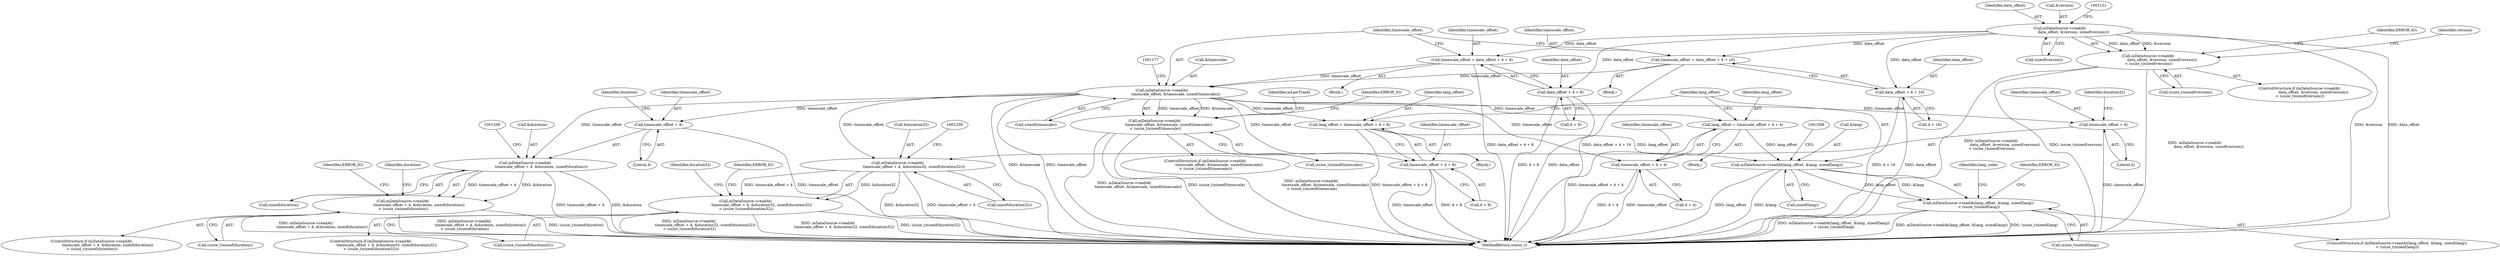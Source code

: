 digraph "0_Android_463a6f807e187828442949d1924e143cf07778c6@API" {
"1001124" [label="(Call,mDataSource->readAt(\n                        data_offset, &version, sizeof(version)))"];
"1001123" [label="(Call,mDataSource->readAt(\n                        data_offset, &version, sizeof(version))\n < (ssize_t)sizeof(version))"];
"1001143" [label="(Call,timescale_offset = data_offset + 4 + 16)"];
"1001170" [label="(Call,mDataSource->readAt(\n                        timescale_offset, &timescale, sizeof(timescale)))"];
"1001169" [label="(Call,mDataSource->readAt(\n                        timescale_offset, &timescale, sizeof(timescale))\n < (ssize_t)sizeof(timescale))"];
"1001200" [label="(Call,mDataSource->readAt(\n                            timescale_offset + 4, &duration, sizeof(duration)))"];
"1001199" [label="(Call,mDataSource->readAt(\n                            timescale_offset + 4, &duration, sizeof(duration))\n < (ssize_t)sizeof(duration))"];
"1001201" [label="(Call,timescale_offset + 4)"];
"1001230" [label="(Call,mDataSource->readAt(\n                            timescale_offset + 4, &duration32, sizeof(duration32)))"];
"1001229" [label="(Call,mDataSource->readAt(\n                            timescale_offset + 4, &duration32, sizeof(duration32))\n < (ssize_t)sizeof(duration32))"];
"1001231" [label="(Call,timescale_offset + 4)"];
"1001275" [label="(Call,lang_offset = timescale_offset + 4 + 8)"];
"1001301" [label="(Call,mDataSource->readAt(lang_offset, &lang, sizeof(lang)))"];
"1001300" [label="(Call,mDataSource->readAt(lang_offset, &lang, sizeof(lang))\n < (ssize_t)sizeof(lang))"];
"1001277" [label="(Call,timescale_offset + 4 + 8)"];
"1001288" [label="(Call,lang_offset = timescale_offset + 4 + 4)"];
"1001290" [label="(Call,timescale_offset + 4 + 4)"];
"1001145" [label="(Call,data_offset + 4 + 16)"];
"1001156" [label="(Call,timescale_offset = data_offset + 4 + 8)"];
"1001158" [label="(Call,data_offset + 4 + 8)"];
"1001144" [label="(Identifier,timescale_offset)"];
"1001234" [label="(Call,&duration32)"];
"1001199" [label="(Call,mDataSource->readAt(\n                            timescale_offset + 4, &duration, sizeof(duration))\n < (ssize_t)sizeof(duration))"];
"1001317" [label="(Identifier,lang_code)"];
"1001290" [label="(Call,timescale_offset + 4 + 4)"];
"1001168" [label="(ControlStructure,if (mDataSource->readAt(\n                        timescale_offset, &timescale, sizeof(timescale))\n < (ssize_t)sizeof(timescale)))"];
"1001142" [label="(Block,)"];
"1001124" [label="(Call,mDataSource->readAt(\n                        data_offset, &version, sizeof(version)))"];
"1001159" [label="(Identifier,data_offset)"];
"1001170" [label="(Call,mDataSource->readAt(\n                        timescale_offset, &timescale, sizeof(timescale)))"];
"1001238" [label="(Call,(ssize_t)sizeof(duration32))"];
"1001278" [label="(Identifier,timescale_offset)"];
"1001160" [label="(Call,4 + 8)"];
"1001208" [label="(Call,(ssize_t)sizeof(duration))"];
"1001287" [label="(Block,)"];
"1001232" [label="(Identifier,timescale_offset)"];
"1001292" [label="(Call,4 + 4)"];
"1001125" [label="(Identifier,data_offset)"];
"1001147" [label="(Call,4 + 16)"];
"1001277" [label="(Call,timescale_offset + 4 + 8)"];
"1001130" [label="(Call,(ssize_t)sizeof(version))"];
"1001157" [label="(Identifier,timescale_offset)"];
"1001169" [label="(Call,mDataSource->readAt(\n                        timescale_offset, &timescale, sizeof(timescale))\n < (ssize_t)sizeof(timescale))"];
"1001158" [label="(Call,data_offset + 4 + 8)"];
"1001201" [label="(Call,timescale_offset + 4)"];
"1001230" [label="(Call,mDataSource->readAt(\n                            timescale_offset + 4, &duration32, sizeof(duration32)))"];
"1001275" [label="(Call,lang_offset = timescale_offset + 4 + 8)"];
"1001228" [label="(ControlStructure,if (mDataSource->readAt(\n                            timescale_offset + 4, &duration32, sizeof(duration32))\n < (ssize_t)sizeof(duration32)))"];
"1001128" [label="(Call,sizeof(version))"];
"1001140" [label="(Identifier,version)"];
"1001126" [label="(Call,&version)"];
"1001185" [label="(Identifier,mLastTrack)"];
"1001279" [label="(Call,4 + 8)"];
"1001291" [label="(Identifier,timescale_offset)"];
"1001229" [label="(Call,mDataSource->readAt(\n                            timescale_offset + 4, &duration32, sizeof(duration32))\n < (ssize_t)sizeof(duration32))"];
"1001217" [label="(Identifier,duration)"];
"1001155" [label="(Block,)"];
"1001202" [label="(Identifier,timescale_offset)"];
"1001123" [label="(Call,mDataSource->readAt(\n                        data_offset, &version, sizeof(version))\n < (ssize_t)sizeof(version))"];
"1001200" [label="(Call,mDataSource->readAt(\n                            timescale_offset + 4, &duration, sizeof(duration)))"];
"1001171" [label="(Identifier,timescale_offset)"];
"1001302" [label="(Identifier,lang_offset)"];
"1001313" [label="(Identifier,ERROR_IO)"];
"1001274" [label="(Block,)"];
"1001176" [label="(Call,(ssize_t)sizeof(timescale))"];
"1001206" [label="(Call,sizeof(duration))"];
"1001276" [label="(Identifier,lang_offset)"];
"1001172" [label="(Call,&timescale)"];
"1001301" [label="(Call,mDataSource->readAt(lang_offset, &lang, sizeof(lang)))"];
"1001214" [label="(Identifier,ERROR_IO)"];
"1001233" [label="(Literal,4)"];
"1001146" [label="(Identifier,data_offset)"];
"1001235" [label="(Identifier,duration32)"];
"1001182" [label="(Identifier,ERROR_IO)"];
"1001136" [label="(Identifier,ERROR_IO)"];
"1001307" [label="(Call,(ssize_t)sizeof(lang))"];
"1001205" [label="(Identifier,duration)"];
"1001299" [label="(ControlStructure,if (mDataSource->readAt(lang_offset, &lang, sizeof(lang))\n < (ssize_t)sizeof(lang)))"];
"1001143" [label="(Call,timescale_offset = data_offset + 4 + 16)"];
"1001156" [label="(Call,timescale_offset = data_offset + 4 + 8)"];
"1001289" [label="(Identifier,lang_offset)"];
"1001288" [label="(Call,lang_offset = timescale_offset + 4 + 4)"];
"1001305" [label="(Call,sizeof(lang))"];
"1001236" [label="(Call,sizeof(duration32))"];
"1001247" [label="(Identifier,duration32)"];
"1001204" [label="(Call,&duration)"];
"1001122" [label="(ControlStructure,if (mDataSource->readAt(\n                        data_offset, &version, sizeof(version))\n < (ssize_t)sizeof(version)))"];
"1001174" [label="(Call,sizeof(timescale))"];
"1001231" [label="(Call,timescale_offset + 4)"];
"1002918" [label="(MethodReturn,status_t)"];
"1001145" [label="(Call,data_offset + 4 + 16)"];
"1001203" [label="(Literal,4)"];
"1001300" [label="(Call,mDataSource->readAt(lang_offset, &lang, sizeof(lang))\n < (ssize_t)sizeof(lang))"];
"1001244" [label="(Identifier,ERROR_IO)"];
"1001198" [label="(ControlStructure,if (mDataSource->readAt(\n                            timescale_offset + 4, &duration, sizeof(duration))\n < (ssize_t)sizeof(duration)))"];
"1001303" [label="(Call,&lang)"];
"1001124" -> "1001123"  [label="AST: "];
"1001124" -> "1001128"  [label="CFG: "];
"1001125" -> "1001124"  [label="AST: "];
"1001126" -> "1001124"  [label="AST: "];
"1001128" -> "1001124"  [label="AST: "];
"1001131" -> "1001124"  [label="CFG: "];
"1001124" -> "1002918"  [label="DDG: &version"];
"1001124" -> "1002918"  [label="DDG: data_offset"];
"1001124" -> "1001123"  [label="DDG: data_offset"];
"1001124" -> "1001123"  [label="DDG: &version"];
"1001124" -> "1001143"  [label="DDG: data_offset"];
"1001124" -> "1001145"  [label="DDG: data_offset"];
"1001124" -> "1001156"  [label="DDG: data_offset"];
"1001124" -> "1001158"  [label="DDG: data_offset"];
"1001123" -> "1001122"  [label="AST: "];
"1001123" -> "1001130"  [label="CFG: "];
"1001130" -> "1001123"  [label="AST: "];
"1001136" -> "1001123"  [label="CFG: "];
"1001140" -> "1001123"  [label="CFG: "];
"1001123" -> "1002918"  [label="DDG: (ssize_t)sizeof(version)"];
"1001123" -> "1002918"  [label="DDG: mDataSource->readAt(\n                        data_offset, &version, sizeof(version))"];
"1001123" -> "1002918"  [label="DDG: mDataSource->readAt(\n                        data_offset, &version, sizeof(version))\n < (ssize_t)sizeof(version)"];
"1001143" -> "1001142"  [label="AST: "];
"1001143" -> "1001145"  [label="CFG: "];
"1001144" -> "1001143"  [label="AST: "];
"1001145" -> "1001143"  [label="AST: "];
"1001171" -> "1001143"  [label="CFG: "];
"1001143" -> "1002918"  [label="DDG: data_offset + 4 + 16"];
"1001143" -> "1001170"  [label="DDG: timescale_offset"];
"1001170" -> "1001169"  [label="AST: "];
"1001170" -> "1001174"  [label="CFG: "];
"1001171" -> "1001170"  [label="AST: "];
"1001172" -> "1001170"  [label="AST: "];
"1001174" -> "1001170"  [label="AST: "];
"1001177" -> "1001170"  [label="CFG: "];
"1001170" -> "1002918"  [label="DDG: &timescale"];
"1001170" -> "1002918"  [label="DDG: timescale_offset"];
"1001170" -> "1001169"  [label="DDG: timescale_offset"];
"1001170" -> "1001169"  [label="DDG: &timescale"];
"1001156" -> "1001170"  [label="DDG: timescale_offset"];
"1001170" -> "1001200"  [label="DDG: timescale_offset"];
"1001170" -> "1001201"  [label="DDG: timescale_offset"];
"1001170" -> "1001230"  [label="DDG: timescale_offset"];
"1001170" -> "1001231"  [label="DDG: timescale_offset"];
"1001170" -> "1001275"  [label="DDG: timescale_offset"];
"1001170" -> "1001277"  [label="DDG: timescale_offset"];
"1001170" -> "1001288"  [label="DDG: timescale_offset"];
"1001170" -> "1001290"  [label="DDG: timescale_offset"];
"1001169" -> "1001168"  [label="AST: "];
"1001169" -> "1001176"  [label="CFG: "];
"1001176" -> "1001169"  [label="AST: "];
"1001182" -> "1001169"  [label="CFG: "];
"1001185" -> "1001169"  [label="CFG: "];
"1001169" -> "1002918"  [label="DDG: mDataSource->readAt(\n                        timescale_offset, &timescale, sizeof(timescale))"];
"1001169" -> "1002918"  [label="DDG: (ssize_t)sizeof(timescale)"];
"1001169" -> "1002918"  [label="DDG: mDataSource->readAt(\n                        timescale_offset, &timescale, sizeof(timescale))\n < (ssize_t)sizeof(timescale)"];
"1001200" -> "1001199"  [label="AST: "];
"1001200" -> "1001206"  [label="CFG: "];
"1001201" -> "1001200"  [label="AST: "];
"1001204" -> "1001200"  [label="AST: "];
"1001206" -> "1001200"  [label="AST: "];
"1001209" -> "1001200"  [label="CFG: "];
"1001200" -> "1002918"  [label="DDG: &duration"];
"1001200" -> "1002918"  [label="DDG: timescale_offset + 4"];
"1001200" -> "1001199"  [label="DDG: timescale_offset + 4"];
"1001200" -> "1001199"  [label="DDG: &duration"];
"1001199" -> "1001198"  [label="AST: "];
"1001199" -> "1001208"  [label="CFG: "];
"1001208" -> "1001199"  [label="AST: "];
"1001214" -> "1001199"  [label="CFG: "];
"1001217" -> "1001199"  [label="CFG: "];
"1001199" -> "1002918"  [label="DDG: mDataSource->readAt(\n                            timescale_offset + 4, &duration, sizeof(duration))\n < (ssize_t)sizeof(duration)"];
"1001199" -> "1002918"  [label="DDG: (ssize_t)sizeof(duration)"];
"1001199" -> "1002918"  [label="DDG: mDataSource->readAt(\n                            timescale_offset + 4, &duration, sizeof(duration))"];
"1001201" -> "1001203"  [label="CFG: "];
"1001202" -> "1001201"  [label="AST: "];
"1001203" -> "1001201"  [label="AST: "];
"1001205" -> "1001201"  [label="CFG: "];
"1001201" -> "1002918"  [label="DDG: timescale_offset"];
"1001230" -> "1001229"  [label="AST: "];
"1001230" -> "1001236"  [label="CFG: "];
"1001231" -> "1001230"  [label="AST: "];
"1001234" -> "1001230"  [label="AST: "];
"1001236" -> "1001230"  [label="AST: "];
"1001239" -> "1001230"  [label="CFG: "];
"1001230" -> "1002918"  [label="DDG: &duration32"];
"1001230" -> "1002918"  [label="DDG: timescale_offset + 4"];
"1001230" -> "1001229"  [label="DDG: timescale_offset + 4"];
"1001230" -> "1001229"  [label="DDG: &duration32"];
"1001229" -> "1001228"  [label="AST: "];
"1001229" -> "1001238"  [label="CFG: "];
"1001238" -> "1001229"  [label="AST: "];
"1001244" -> "1001229"  [label="CFG: "];
"1001247" -> "1001229"  [label="CFG: "];
"1001229" -> "1002918"  [label="DDG: mDataSource->readAt(\n                            timescale_offset + 4, &duration32, sizeof(duration32))\n < (ssize_t)sizeof(duration32)"];
"1001229" -> "1002918"  [label="DDG: mDataSource->readAt(\n                            timescale_offset + 4, &duration32, sizeof(duration32))"];
"1001229" -> "1002918"  [label="DDG: (ssize_t)sizeof(duration32)"];
"1001231" -> "1001233"  [label="CFG: "];
"1001232" -> "1001231"  [label="AST: "];
"1001233" -> "1001231"  [label="AST: "];
"1001235" -> "1001231"  [label="CFG: "];
"1001231" -> "1002918"  [label="DDG: timescale_offset"];
"1001275" -> "1001274"  [label="AST: "];
"1001275" -> "1001277"  [label="CFG: "];
"1001276" -> "1001275"  [label="AST: "];
"1001277" -> "1001275"  [label="AST: "];
"1001302" -> "1001275"  [label="CFG: "];
"1001275" -> "1002918"  [label="DDG: timescale_offset + 4 + 8"];
"1001275" -> "1001301"  [label="DDG: lang_offset"];
"1001301" -> "1001300"  [label="AST: "];
"1001301" -> "1001305"  [label="CFG: "];
"1001302" -> "1001301"  [label="AST: "];
"1001303" -> "1001301"  [label="AST: "];
"1001305" -> "1001301"  [label="AST: "];
"1001308" -> "1001301"  [label="CFG: "];
"1001301" -> "1002918"  [label="DDG: lang_offset"];
"1001301" -> "1002918"  [label="DDG: &lang"];
"1001301" -> "1001300"  [label="DDG: lang_offset"];
"1001301" -> "1001300"  [label="DDG: &lang"];
"1001288" -> "1001301"  [label="DDG: lang_offset"];
"1001300" -> "1001299"  [label="AST: "];
"1001300" -> "1001307"  [label="CFG: "];
"1001307" -> "1001300"  [label="AST: "];
"1001313" -> "1001300"  [label="CFG: "];
"1001317" -> "1001300"  [label="CFG: "];
"1001300" -> "1002918"  [label="DDG: mDataSource->readAt(lang_offset, &lang, sizeof(lang))\n < (ssize_t)sizeof(lang)"];
"1001300" -> "1002918"  [label="DDG: mDataSource->readAt(lang_offset, &lang, sizeof(lang))"];
"1001300" -> "1002918"  [label="DDG: (ssize_t)sizeof(lang)"];
"1001277" -> "1001279"  [label="CFG: "];
"1001278" -> "1001277"  [label="AST: "];
"1001279" -> "1001277"  [label="AST: "];
"1001277" -> "1002918"  [label="DDG: timescale_offset"];
"1001277" -> "1002918"  [label="DDG: 4 + 8"];
"1001288" -> "1001287"  [label="AST: "];
"1001288" -> "1001290"  [label="CFG: "];
"1001289" -> "1001288"  [label="AST: "];
"1001290" -> "1001288"  [label="AST: "];
"1001302" -> "1001288"  [label="CFG: "];
"1001288" -> "1002918"  [label="DDG: timescale_offset + 4 + 4"];
"1001290" -> "1001292"  [label="CFG: "];
"1001291" -> "1001290"  [label="AST: "];
"1001292" -> "1001290"  [label="AST: "];
"1001290" -> "1002918"  [label="DDG: 4 + 4"];
"1001290" -> "1002918"  [label="DDG: timescale_offset"];
"1001145" -> "1001147"  [label="CFG: "];
"1001146" -> "1001145"  [label="AST: "];
"1001147" -> "1001145"  [label="AST: "];
"1001145" -> "1002918"  [label="DDG: data_offset"];
"1001145" -> "1002918"  [label="DDG: 4 + 16"];
"1001156" -> "1001155"  [label="AST: "];
"1001156" -> "1001158"  [label="CFG: "];
"1001157" -> "1001156"  [label="AST: "];
"1001158" -> "1001156"  [label="AST: "];
"1001171" -> "1001156"  [label="CFG: "];
"1001156" -> "1002918"  [label="DDG: data_offset + 4 + 8"];
"1001158" -> "1001160"  [label="CFG: "];
"1001159" -> "1001158"  [label="AST: "];
"1001160" -> "1001158"  [label="AST: "];
"1001158" -> "1002918"  [label="DDG: 4 + 8"];
"1001158" -> "1002918"  [label="DDG: data_offset"];
}
